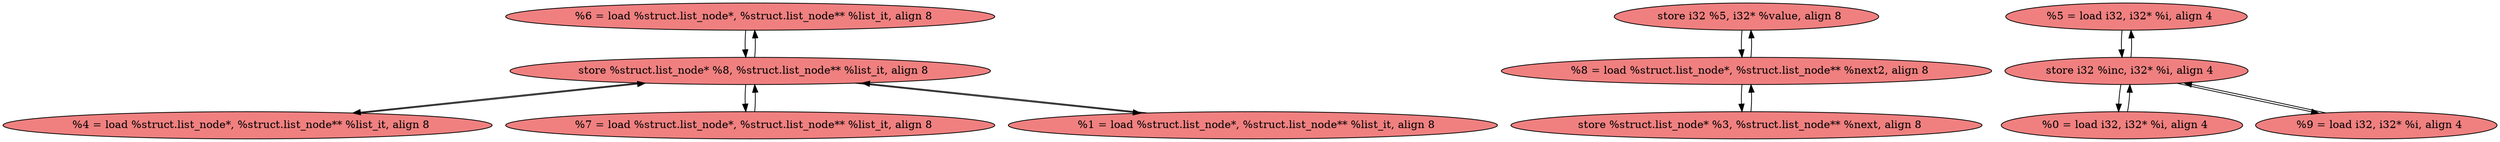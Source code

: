 
digraph G {


node145 [fillcolor=lightcoral,label="  %6 = load %struct.list_node*, %struct.list_node** %list_it, align 8",shape=ellipse,style=filled ]
node143 [fillcolor=lightcoral,label="  store i32 %5, i32* %value, align 8",shape=ellipse,style=filled ]
node144 [fillcolor=lightcoral,label="  %5 = load i32, i32* %i, align 4",shape=ellipse,style=filled ]
node142 [fillcolor=lightcoral,label="  %4 = load %struct.list_node*, %struct.list_node** %list_it, align 8",shape=ellipse,style=filled ]
node138 [fillcolor=lightcoral,label="  %7 = load %struct.list_node*, %struct.list_node** %list_it, align 8",shape=ellipse,style=filled ]
node140 [fillcolor=lightcoral,label="  %0 = load i32, i32* %i, align 4",shape=ellipse,style=filled ]
node135 [fillcolor=lightcoral,label="  %9 = load i32, i32* %i, align 4",shape=ellipse,style=filled ]
node139 [fillcolor=lightcoral,label="  %1 = load %struct.list_node*, %struct.list_node** %list_it, align 8",shape=ellipse,style=filled ]
node136 [fillcolor=lightcoral,label="  store %struct.list_node* %8, %struct.list_node** %list_it, align 8",shape=ellipse,style=filled ]
node141 [fillcolor=lightcoral,label="  store %struct.list_node* %3, %struct.list_node** %next, align 8",shape=ellipse,style=filled ]
node134 [fillcolor=lightcoral,label="  store i32 %inc, i32* %i, align 4",shape=ellipse,style=filled ]
node137 [fillcolor=lightcoral,label="  %8 = load %struct.list_node*, %struct.list_node** %next2, align 8",shape=ellipse,style=filled ]

node142->node136 [ ]
node136->node142 [ ]
node138->node136 [ ]
node135->node134 [ ]
node134->node135 [ ]
node136->node139 [ ]
node139->node136 [ ]
node145->node136 [ ]
node134->node140 [ ]
node143->node137 [ ]
node136->node145 [ ]
node134->node144 [ ]
node140->node134 [ ]
node137->node141 [ ]
node137->node143 [ ]
node136->node138 [ ]
node141->node137 [ ]
node144->node134 [ ]


}
